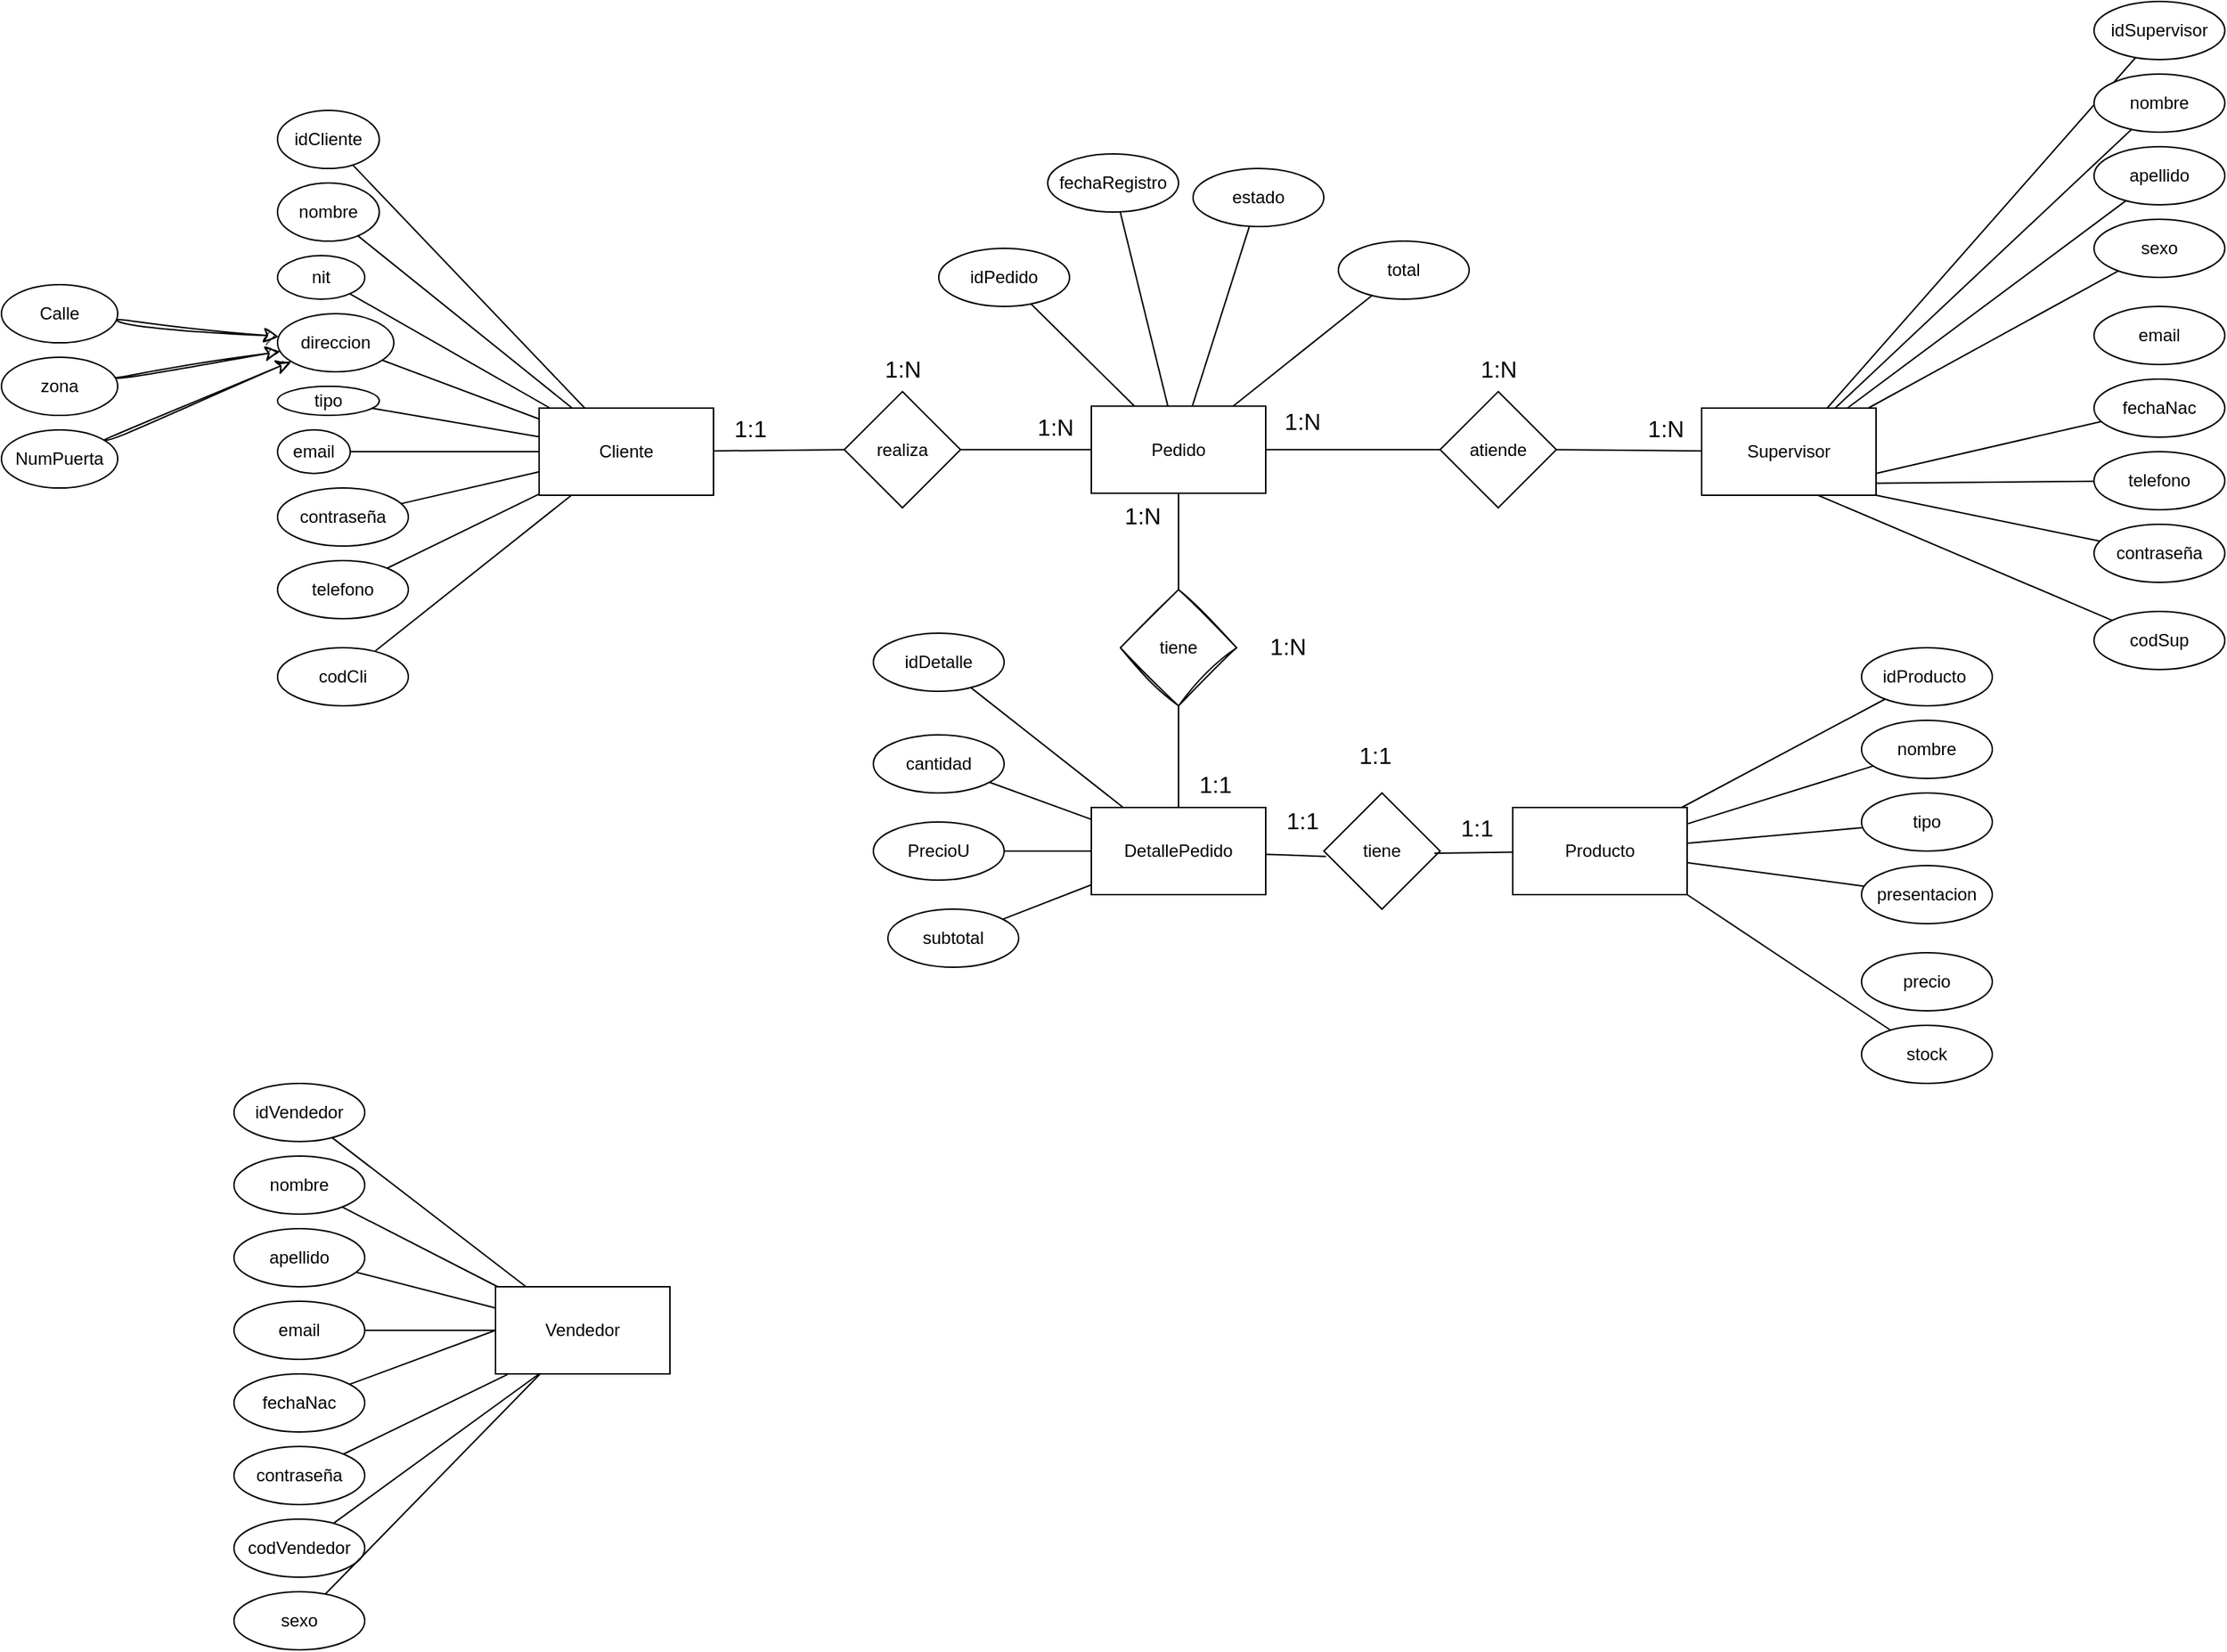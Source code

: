 <mxfile version="26.2.10">
  <diagram id="R2lEEEUBdFMjLlhIrx00" name="Page-1">
    <mxGraphModel dx="2593" dy="1949" grid="1" gridSize="10" guides="1" tooltips="1" connect="1" arrows="1" fold="1" page="1" pageScale="1" pageWidth="850" pageHeight="1100" math="0" shadow="0" extFonts="Permanent Marker^https://fonts.googleapis.com/css?family=Permanent+Marker">
      <root>
        <mxCell id="0" />
        <mxCell id="1" parent="0" />
        <mxCell id="tsXjxQX4fWr17V4q_Agi-11" style="edgeStyle=none;curved=1;rounded=0;hachureGap=4;orthogonalLoop=1;jettySize=auto;html=1;entryX=0;entryY=0.5;entryDx=0;entryDy=0;fontFamily=Architects Daughter;fontSource=https%3A%2F%2Ffonts.googleapis.com%2Fcss%3Ffamily%3DArchitects%2BDaughter;fontSize=12;startSize=8;endSize=8;endArrow=none;startFill=0;" edge="1" parent="1" source="tbTNVgrCfU-SqD0Iauph-7" target="tsXjxQX4fWr17V4q_Agi-10">
          <mxGeometry relative="1" as="geometry" />
        </mxCell>
        <mxCell id="tbTNVgrCfU-SqD0Iauph-7" value="&lt;font face=&quot;Helvetica&quot;&gt;Cliente&lt;/font&gt;" style="rounded=0;whiteSpace=wrap;html=1;hachureGap=4;fontFamily=Architects Daughter;fontSource=https%3A%2F%2Ffonts.googleapis.com%2Fcss%3Ffamily%3DArchitects%2BDaughter;" parent="1" vertex="1">
          <mxGeometry x="300" y="5" width="120" height="60" as="geometry" />
        </mxCell>
        <mxCell id="tsXjxQX4fWr17V4q_Agi-17" style="edgeStyle=none;curved=1;rounded=0;hachureGap=4;orthogonalLoop=1;jettySize=auto;html=1;entryX=1;entryY=0.5;entryDx=0;entryDy=0;fontFamily=Architects Daughter;fontSource=https%3A%2F%2Ffonts.googleapis.com%2Fcss%3Ffamily%3DArchitects%2BDaughter;fontSize=12;startSize=8;endSize=8;endArrow=none;startFill=0;" edge="1" parent="1" source="tbTNVgrCfU-SqD0Iauph-16" target="tsXjxQX4fWr17V4q_Agi-16">
          <mxGeometry relative="1" as="geometry" />
        </mxCell>
        <mxCell id="tbTNVgrCfU-SqD0Iauph-16" value="&lt;font face=&quot;Helvetica&quot;&gt;Supervisor&lt;/font&gt;" style="rounded=0;whiteSpace=wrap;html=1;hachureGap=4;fontFamily=Architects Daughter;fontSource=https%3A%2F%2Ffonts.googleapis.com%2Fcss%3Ffamily%3DArchitects%2BDaughter;" parent="1" vertex="1">
          <mxGeometry x="1100" y="5" width="120" height="60" as="geometry" />
        </mxCell>
        <mxCell id="tbTNVgrCfU-SqD0Iauph-17" value="&lt;font face=&quot;Helvetica&quot;&gt;Vendedor&lt;/font&gt;" style="rounded=0;whiteSpace=wrap;html=1;hachureGap=4;fontFamily=Architects Daughter;fontSource=https%3A%2F%2Ffonts.googleapis.com%2Fcss%3Ffamily%3DArchitects%2BDaughter;" parent="1" vertex="1">
          <mxGeometry x="270" y="610" width="120" height="60" as="geometry" />
        </mxCell>
        <mxCell id="tbTNVgrCfU-SqD0Iauph-29" style="rounded=0;hachureGap=4;orthogonalLoop=1;jettySize=auto;html=1;fontFamily=Architects Daughter;fontSource=https%3A%2F%2Ffonts.googleapis.com%2Fcss%3Ffamily%3DArchitects%2BDaughter;endArrow=none;startFill=0;" parent="1" source="tbTNVgrCfU-SqD0Iauph-19" target="tbTNVgrCfU-SqD0Iauph-7" edge="1">
          <mxGeometry relative="1" as="geometry" />
        </mxCell>
        <mxCell id="tbTNVgrCfU-SqD0Iauph-19" value="&lt;font face=&quot;Helvetica&quot;&gt;contraseña&lt;/font&gt;" style="ellipse;whiteSpace=wrap;html=1;hachureGap=4;fontFamily=Architects Daughter;fontSource=https%3A%2F%2Ffonts.googleapis.com%2Fcss%3Ffamily%3DArchitects%2BDaughter;" parent="1" vertex="1">
          <mxGeometry x="120" y="60" width="90" height="40" as="geometry" />
        </mxCell>
        <mxCell id="tbTNVgrCfU-SqD0Iauph-30" style="rounded=0;hachureGap=4;orthogonalLoop=1;jettySize=auto;html=1;fontFamily=Architects Daughter;fontSource=https%3A%2F%2Ffonts.googleapis.com%2Fcss%3Ffamily%3DArchitects%2BDaughter;endArrow=none;startFill=0;" parent="1" source="tbTNVgrCfU-SqD0Iauph-20" target="tbTNVgrCfU-SqD0Iauph-7" edge="1">
          <mxGeometry relative="1" as="geometry" />
        </mxCell>
        <mxCell id="tbTNVgrCfU-SqD0Iauph-20" value="&lt;font face=&quot;Helvetica&quot;&gt;email&lt;/font&gt;" style="ellipse;whiteSpace=wrap;html=1;hachureGap=4;fontFamily=Architects Daughter;fontSource=https%3A%2F%2Ffonts.googleapis.com%2Fcss%3Ffamily%3DArchitects%2BDaughter;" parent="1" vertex="1">
          <mxGeometry x="120" y="20" width="50" height="30" as="geometry" />
        </mxCell>
        <mxCell id="tbTNVgrCfU-SqD0Iauph-34" style="rounded=0;hachureGap=4;orthogonalLoop=1;jettySize=auto;html=1;fontFamily=Architects Daughter;fontSource=https%3A%2F%2Ffonts.googleapis.com%2Fcss%3Ffamily%3DArchitects%2BDaughter;endArrow=none;startFill=0;" parent="1" source="tbTNVgrCfU-SqD0Iauph-21" target="tbTNVgrCfU-SqD0Iauph-7" edge="1">
          <mxGeometry relative="1" as="geometry" />
        </mxCell>
        <mxCell id="tbTNVgrCfU-SqD0Iauph-21" value="&lt;font face=&quot;Helvetica&quot;&gt;tipo&lt;/font&gt;" style="ellipse;whiteSpace=wrap;html=1;hachureGap=4;fontFamily=Architects Daughter;fontSource=https%3A%2F%2Ffonts.googleapis.com%2Fcss%3Ffamily%3DArchitects%2BDaughter;" parent="1" vertex="1">
          <mxGeometry x="120" y="-10" width="70" height="20" as="geometry" />
        </mxCell>
        <mxCell id="tbTNVgrCfU-SqD0Iauph-33" style="rounded=0;hachureGap=4;orthogonalLoop=1;jettySize=auto;html=1;fontFamily=Architects Daughter;fontSource=https%3A%2F%2Ffonts.googleapis.com%2Fcss%3Ffamily%3DArchitects%2BDaughter;endArrow=none;startFill=0;" parent="1" source="tbTNVgrCfU-SqD0Iauph-22" target="tbTNVgrCfU-SqD0Iauph-7" edge="1">
          <mxGeometry relative="1" as="geometry" />
        </mxCell>
        <mxCell id="tbTNVgrCfU-SqD0Iauph-22" value="&lt;font face=&quot;Helvetica&quot;&gt;direccion&lt;/font&gt;" style="ellipse;whiteSpace=wrap;html=1;hachureGap=4;fontFamily=Architects Daughter;fontSource=https%3A%2F%2Ffonts.googleapis.com%2Fcss%3Ffamily%3DArchitects%2BDaughter;" parent="1" vertex="1">
          <mxGeometry x="120" y="-60" width="80" height="40" as="geometry" />
        </mxCell>
        <mxCell id="tbTNVgrCfU-SqD0Iauph-28" style="rounded=0;hachureGap=4;orthogonalLoop=1;jettySize=auto;html=1;fontFamily=Architects Daughter;fontSource=https%3A%2F%2Ffonts.googleapis.com%2Fcss%3Ffamily%3DArchitects%2BDaughter;endArrow=none;startFill=0;" parent="1" source="tbTNVgrCfU-SqD0Iauph-23" target="tbTNVgrCfU-SqD0Iauph-7" edge="1">
          <mxGeometry relative="1" as="geometry" />
        </mxCell>
        <mxCell id="tbTNVgrCfU-SqD0Iauph-23" value="&lt;font face=&quot;Helvetica&quot;&gt;nit&lt;/font&gt;" style="ellipse;whiteSpace=wrap;html=1;hachureGap=4;fontFamily=Architects Daughter;fontSource=https%3A%2F%2Ffonts.googleapis.com%2Fcss%3Ffamily%3DArchitects%2BDaughter;" parent="1" vertex="1">
          <mxGeometry x="120" y="-100" width="60" height="30" as="geometry" />
        </mxCell>
        <mxCell id="tbTNVgrCfU-SqD0Iauph-32" style="rounded=0;hachureGap=4;orthogonalLoop=1;jettySize=auto;html=1;fontFamily=Architects Daughter;fontSource=https%3A%2F%2Ffonts.googleapis.com%2Fcss%3Ffamily%3DArchitects%2BDaughter;endArrow=none;startFill=0;" parent="1" source="tbTNVgrCfU-SqD0Iauph-24" target="tbTNVgrCfU-SqD0Iauph-7" edge="1">
          <mxGeometry relative="1" as="geometry" />
        </mxCell>
        <mxCell id="tbTNVgrCfU-SqD0Iauph-24" value="&lt;font face=&quot;Helvetica&quot;&gt;nombre&lt;/font&gt;" style="ellipse;whiteSpace=wrap;html=1;hachureGap=4;fontFamily=Architects Daughter;fontSource=https%3A%2F%2Ffonts.googleapis.com%2Fcss%3Ffamily%3DArchitects%2BDaughter;" parent="1" vertex="1">
          <mxGeometry x="120" y="-150" width="70" height="40" as="geometry" />
        </mxCell>
        <mxCell id="tbTNVgrCfU-SqD0Iauph-31" style="rounded=0;hachureGap=4;orthogonalLoop=1;jettySize=auto;html=1;fontFamily=Architects Daughter;fontSource=https%3A%2F%2Ffonts.googleapis.com%2Fcss%3Ffamily%3DArchitects%2BDaughter;endArrow=none;startFill=0;" parent="1" source="tbTNVgrCfU-SqD0Iauph-25" target="tbTNVgrCfU-SqD0Iauph-7" edge="1">
          <mxGeometry relative="1" as="geometry" />
        </mxCell>
        <mxCell id="tbTNVgrCfU-SqD0Iauph-25" value="&lt;font face=&quot;Helvetica&quot;&gt;idCliente&lt;/font&gt;" style="ellipse;whiteSpace=wrap;html=1;hachureGap=4;fontFamily=Architects Daughter;fontSource=https%3A%2F%2Ffonts.googleapis.com%2Fcss%3Ffamily%3DArchitects%2BDaughter;" parent="1" vertex="1">
          <mxGeometry x="120" y="-200" width="70" height="40" as="geometry" />
        </mxCell>
        <mxCell id="tbTNVgrCfU-SqD0Iauph-35" style="rounded=0;hachureGap=4;orthogonalLoop=1;jettySize=auto;html=1;fontFamily=Architects Daughter;fontSource=https%3A%2F%2Ffonts.googleapis.com%2Fcss%3Ffamily%3DArchitects%2BDaughter;endArrow=none;startFill=0;" parent="1" source="tbTNVgrCfU-SqD0Iauph-27" target="tbTNVgrCfU-SqD0Iauph-7" edge="1">
          <mxGeometry relative="1" as="geometry" />
        </mxCell>
        <mxCell id="tbTNVgrCfU-SqD0Iauph-27" value="&lt;font face=&quot;Helvetica&quot;&gt;telefono&lt;/font&gt;" style="ellipse;whiteSpace=wrap;html=1;hachureGap=4;fontFamily=Architects Daughter;fontSource=https%3A%2F%2Ffonts.googleapis.com%2Fcss%3Ffamily%3DArchitects%2BDaughter;" parent="1" vertex="1">
          <mxGeometry x="120" y="110" width="90" height="40" as="geometry" />
        </mxCell>
        <mxCell id="tbTNVgrCfU-SqD0Iauph-43" style="rounded=0;hachureGap=4;orthogonalLoop=1;jettySize=auto;html=1;fontFamily=Architects Daughter;fontSource=https%3A%2F%2Ffonts.googleapis.com%2Fcss%3Ffamily%3DArchitects%2BDaughter;endArrow=none;startFill=0;" parent="1" source="tbTNVgrCfU-SqD0Iauph-36" target="tbTNVgrCfU-SqD0Iauph-17" edge="1">
          <mxGeometry relative="1" as="geometry" />
        </mxCell>
        <mxCell id="tbTNVgrCfU-SqD0Iauph-36" value="&lt;font face=&quot;Helvetica&quot;&gt;idVendedor&lt;/font&gt;" style="ellipse;whiteSpace=wrap;html=1;hachureGap=4;fontFamily=Architects Daughter;fontSource=https%3A%2F%2Ffonts.googleapis.com%2Fcss%3Ffamily%3DArchitects%2BDaughter;" parent="1" vertex="1">
          <mxGeometry x="90" y="470" width="90" height="40" as="geometry" />
        </mxCell>
        <mxCell id="tbTNVgrCfU-SqD0Iauph-44" style="rounded=0;hachureGap=4;orthogonalLoop=1;jettySize=auto;html=1;fontFamily=Architects Daughter;fontSource=https%3A%2F%2Ffonts.googleapis.com%2Fcss%3Ffamily%3DArchitects%2BDaughter;endArrow=none;startFill=0;" parent="1" source="tbTNVgrCfU-SqD0Iauph-37" target="tbTNVgrCfU-SqD0Iauph-17" edge="1">
          <mxGeometry relative="1" as="geometry" />
        </mxCell>
        <mxCell id="tbTNVgrCfU-SqD0Iauph-37" value="&lt;font face=&quot;Helvetica&quot;&gt;nombre&lt;/font&gt;" style="ellipse;whiteSpace=wrap;html=1;hachureGap=4;fontFamily=Architects Daughter;fontSource=https%3A%2F%2Ffonts.googleapis.com%2Fcss%3Ffamily%3DArchitects%2BDaughter;" parent="1" vertex="1">
          <mxGeometry x="90" y="520" width="90" height="40" as="geometry" />
        </mxCell>
        <mxCell id="tbTNVgrCfU-SqD0Iauph-45" style="rounded=0;hachureGap=4;orthogonalLoop=1;jettySize=auto;html=1;fontFamily=Architects Daughter;fontSource=https%3A%2F%2Ffonts.googleapis.com%2Fcss%3Ffamily%3DArchitects%2BDaughter;endArrow=none;startFill=0;" parent="1" source="tbTNVgrCfU-SqD0Iauph-38" target="tbTNVgrCfU-SqD0Iauph-17" edge="1">
          <mxGeometry relative="1" as="geometry" />
        </mxCell>
        <mxCell id="tbTNVgrCfU-SqD0Iauph-38" value="&lt;font face=&quot;Helvetica&quot;&gt;apellido&lt;/font&gt;" style="ellipse;whiteSpace=wrap;html=1;hachureGap=4;fontFamily=Architects Daughter;fontSource=https%3A%2F%2Ffonts.googleapis.com%2Fcss%3Ffamily%3DArchitects%2BDaughter;" parent="1" vertex="1">
          <mxGeometry x="90" y="570" width="90" height="40" as="geometry" />
        </mxCell>
        <mxCell id="tbTNVgrCfU-SqD0Iauph-46" style="rounded=0;hachureGap=4;orthogonalLoop=1;jettySize=auto;html=1;fontFamily=Architects Daughter;fontSource=https%3A%2F%2Ffonts.googleapis.com%2Fcss%3Ffamily%3DArchitects%2BDaughter;endArrow=none;startFill=0;" parent="1" source="tbTNVgrCfU-SqD0Iauph-39" target="tbTNVgrCfU-SqD0Iauph-17" edge="1">
          <mxGeometry relative="1" as="geometry" />
        </mxCell>
        <mxCell id="tbTNVgrCfU-SqD0Iauph-39" value="&lt;font face=&quot;Helvetica&quot;&gt;email&lt;/font&gt;" style="ellipse;whiteSpace=wrap;html=1;hachureGap=4;fontFamily=Architects Daughter;fontSource=https%3A%2F%2Ffonts.googleapis.com%2Fcss%3Ffamily%3DArchitects%2BDaughter;" parent="1" vertex="1">
          <mxGeometry x="90" y="620" width="90" height="40" as="geometry" />
        </mxCell>
        <mxCell id="tbTNVgrCfU-SqD0Iauph-47" style="rounded=0;hachureGap=4;orthogonalLoop=1;jettySize=auto;html=1;entryX=0;entryY=0.5;entryDx=0;entryDy=0;fontFamily=Architects Daughter;fontSource=https%3A%2F%2Ffonts.googleapis.com%2Fcss%3Ffamily%3DArchitects%2BDaughter;endArrow=none;startFill=0;" parent="1" source="tbTNVgrCfU-SqD0Iauph-40" target="tbTNVgrCfU-SqD0Iauph-17" edge="1">
          <mxGeometry relative="1" as="geometry" />
        </mxCell>
        <mxCell id="tbTNVgrCfU-SqD0Iauph-40" value="&lt;font face=&quot;Helvetica&quot;&gt;fechaNac&lt;/font&gt;" style="ellipse;whiteSpace=wrap;html=1;hachureGap=4;fontFamily=Architects Daughter;fontSource=https%3A%2F%2Ffonts.googleapis.com%2Fcss%3Ffamily%3DArchitects%2BDaughter;" parent="1" vertex="1">
          <mxGeometry x="90" y="670" width="90" height="40" as="geometry" />
        </mxCell>
        <mxCell id="tbTNVgrCfU-SqD0Iauph-41" value="&lt;font face=&quot;Helvetica&quot;&gt;contraseña&lt;/font&gt;" style="ellipse;whiteSpace=wrap;html=1;hachureGap=4;fontFamily=Architects Daughter;fontSource=https%3A%2F%2Ffonts.googleapis.com%2Fcss%3Ffamily%3DArchitects%2BDaughter;" parent="1" vertex="1">
          <mxGeometry x="90" y="720" width="90" height="40" as="geometry" />
        </mxCell>
        <mxCell id="tbTNVgrCfU-SqD0Iauph-49" style="rounded=0;hachureGap=4;orthogonalLoop=1;jettySize=auto;html=1;entryX=0.25;entryY=1;entryDx=0;entryDy=0;fontFamily=Architects Daughter;fontSource=https%3A%2F%2Ffonts.googleapis.com%2Fcss%3Ffamily%3DArchitects%2BDaughter;endArrow=none;startFill=0;" parent="1" source="tbTNVgrCfU-SqD0Iauph-42" target="tbTNVgrCfU-SqD0Iauph-17" edge="1">
          <mxGeometry relative="1" as="geometry" />
        </mxCell>
        <mxCell id="tbTNVgrCfU-SqD0Iauph-42" value="&lt;font face=&quot;Helvetica&quot;&gt;codVendedor&lt;/font&gt;" style="ellipse;whiteSpace=wrap;html=1;hachureGap=4;fontFamily=Architects Daughter;fontSource=https%3A%2F%2Ffonts.googleapis.com%2Fcss%3Ffamily%3DArchitects%2BDaughter;" parent="1" vertex="1">
          <mxGeometry x="90" y="770" width="90" height="40" as="geometry" />
        </mxCell>
        <mxCell id="tbTNVgrCfU-SqD0Iauph-48" style="rounded=0;hachureGap=4;orthogonalLoop=1;jettySize=auto;html=1;entryX=0.068;entryY=1.008;entryDx=0;entryDy=0;entryPerimeter=0;fontFamily=Architects Daughter;fontSource=https%3A%2F%2Ffonts.googleapis.com%2Fcss%3Ffamily%3DArchitects%2BDaughter;endArrow=none;startFill=0;" parent="1" source="tbTNVgrCfU-SqD0Iauph-41" target="tbTNVgrCfU-SqD0Iauph-17" edge="1">
          <mxGeometry relative="1" as="geometry" />
        </mxCell>
        <mxCell id="tbTNVgrCfU-SqD0Iauph-51" style="rounded=0;hachureGap=4;orthogonalLoop=1;jettySize=auto;html=1;fontFamily=Architects Daughter;fontSource=https%3A%2F%2Ffonts.googleapis.com%2Fcss%3Ffamily%3DArchitects%2BDaughter;endArrow=none;startFill=0;" parent="1" source="tbTNVgrCfU-SqD0Iauph-50" target="tbTNVgrCfU-SqD0Iauph-17" edge="1">
          <mxGeometry relative="1" as="geometry" />
        </mxCell>
        <mxCell id="tbTNVgrCfU-SqD0Iauph-50" value="&lt;font face=&quot;Helvetica&quot;&gt;sexo&lt;/font&gt;" style="ellipse;whiteSpace=wrap;html=1;hachureGap=4;fontFamily=Architects Daughter;fontSource=https%3A%2F%2Ffonts.googleapis.com%2Fcss%3Ffamily%3DArchitects%2BDaughter;" parent="1" vertex="1">
          <mxGeometry x="90" y="820" width="90" height="40" as="geometry" />
        </mxCell>
        <mxCell id="tbTNVgrCfU-SqD0Iauph-58" style="rounded=0;hachureGap=4;orthogonalLoop=1;jettySize=auto;html=1;fontFamily=Architects Daughter;fontSource=https%3A%2F%2Ffonts.googleapis.com%2Fcss%3Ffamily%3DArchitects%2BDaughter;endArrow=none;startFill=0;" parent="1" source="tbTNVgrCfU-SqD0Iauph-52" target="tbTNVgrCfU-SqD0Iauph-16" edge="1">
          <mxGeometry relative="1" as="geometry" />
        </mxCell>
        <mxCell id="tbTNVgrCfU-SqD0Iauph-52" value="&lt;font face=&quot;Helvetica&quot;&gt;idSupervisor&lt;/font&gt;" style="ellipse;whiteSpace=wrap;html=1;hachureGap=4;fontFamily=Architects Daughter;fontSource=https%3A%2F%2Ffonts.googleapis.com%2Fcss%3Ffamily%3DArchitects%2BDaughter;" parent="1" vertex="1">
          <mxGeometry x="1370" y="-275" width="90" height="40" as="geometry" />
        </mxCell>
        <mxCell id="tbTNVgrCfU-SqD0Iauph-60" style="rounded=0;hachureGap=4;orthogonalLoop=1;jettySize=auto;html=1;fontFamily=Architects Daughter;fontSource=https%3A%2F%2Ffonts.googleapis.com%2Fcss%3Ffamily%3DArchitects%2BDaughter;endArrow=none;startFill=0;" parent="1" source="tbTNVgrCfU-SqD0Iauph-53" target="tbTNVgrCfU-SqD0Iauph-16" edge="1">
          <mxGeometry relative="1" as="geometry" />
        </mxCell>
        <mxCell id="tbTNVgrCfU-SqD0Iauph-53" value="&lt;font face=&quot;Helvetica&quot;&gt;nombre&lt;/font&gt;" style="ellipse;whiteSpace=wrap;html=1;hachureGap=4;fontFamily=Architects Daughter;fontSource=https%3A%2F%2Ffonts.googleapis.com%2Fcss%3Ffamily%3DArchitects%2BDaughter;" parent="1" vertex="1">
          <mxGeometry x="1370" y="-225" width="90" height="40" as="geometry" />
        </mxCell>
        <mxCell id="tbTNVgrCfU-SqD0Iauph-61" style="rounded=0;hachureGap=4;orthogonalLoop=1;jettySize=auto;html=1;fontFamily=Architects Daughter;fontSource=https%3A%2F%2Ffonts.googleapis.com%2Fcss%3Ffamily%3DArchitects%2BDaughter;endArrow=none;startFill=0;" parent="1" source="tbTNVgrCfU-SqD0Iauph-54" target="tbTNVgrCfU-SqD0Iauph-16" edge="1">
          <mxGeometry relative="1" as="geometry" />
        </mxCell>
        <mxCell id="tbTNVgrCfU-SqD0Iauph-54" value="&lt;font face=&quot;Helvetica&quot;&gt;apellido&lt;/font&gt;" style="ellipse;whiteSpace=wrap;html=1;hachureGap=4;fontFamily=Architects Daughter;fontSource=https%3A%2F%2Ffonts.googleapis.com%2Fcss%3Ffamily%3DArchitects%2BDaughter;" parent="1" vertex="1">
          <mxGeometry x="1370" y="-175" width="90" height="40" as="geometry" />
        </mxCell>
        <mxCell id="tbTNVgrCfU-SqD0Iauph-64" style="rounded=0;hachureGap=4;orthogonalLoop=1;jettySize=auto;html=1;fontFamily=Architects Daughter;fontSource=https%3A%2F%2Ffonts.googleapis.com%2Fcss%3Ffamily%3DArchitects%2BDaughter;endArrow=none;startFill=0;entryX=0.998;entryY=0.863;entryDx=0;entryDy=0;entryPerimeter=0;" parent="1" source="tbTNVgrCfU-SqD0Iauph-55" target="tbTNVgrCfU-SqD0Iauph-16" edge="1">
          <mxGeometry relative="1" as="geometry" />
        </mxCell>
        <mxCell id="tbTNVgrCfU-SqD0Iauph-55" value="&lt;font face=&quot;Helvetica&quot;&gt;telefono&lt;/font&gt;" style="ellipse;whiteSpace=wrap;html=1;hachureGap=4;fontFamily=Architects Daughter;fontSource=https%3A%2F%2Ffonts.googleapis.com%2Fcss%3Ffamily%3DArchitects%2BDaughter;" parent="1" vertex="1">
          <mxGeometry x="1370" y="35" width="90" height="40" as="geometry" />
        </mxCell>
        <mxCell id="tbTNVgrCfU-SqD0Iauph-62" style="rounded=0;hachureGap=4;orthogonalLoop=1;jettySize=auto;html=1;fontFamily=Architects Daughter;fontSource=https%3A%2F%2Ffonts.googleapis.com%2Fcss%3Ffamily%3DArchitects%2BDaughter;endArrow=none;startFill=0;" parent="1" source="tbTNVgrCfU-SqD0Iauph-56" target="tbTNVgrCfU-SqD0Iauph-16" edge="1">
          <mxGeometry relative="1" as="geometry" />
        </mxCell>
        <mxCell id="tbTNVgrCfU-SqD0Iauph-56" value="&lt;font face=&quot;Helvetica&quot;&gt;sexo&lt;/font&gt;" style="ellipse;whiteSpace=wrap;html=1;hachureGap=4;fontFamily=Architects Daughter;fontSource=https%3A%2F%2Ffonts.googleapis.com%2Fcss%3Ffamily%3DArchitects%2BDaughter;" parent="1" vertex="1">
          <mxGeometry x="1370" y="-125" width="90" height="40" as="geometry" />
        </mxCell>
        <mxCell id="tbTNVgrCfU-SqD0Iauph-57" value="&lt;font face=&quot;Helvetica&quot;&gt;fechaNac&lt;/font&gt;" style="ellipse;whiteSpace=wrap;html=1;hachureGap=4;fontFamily=Architects Daughter;fontSource=https%3A%2F%2Ffonts.googleapis.com%2Fcss%3Ffamily%3DArchitects%2BDaughter;" parent="1" vertex="1">
          <mxGeometry x="1370" y="-15" width="90" height="40" as="geometry" />
        </mxCell>
        <mxCell id="tbTNVgrCfU-SqD0Iauph-65" style="rounded=0;hachureGap=4;orthogonalLoop=1;jettySize=auto;html=1;fontFamily=Architects Daughter;fontSource=https%3A%2F%2Ffonts.googleapis.com%2Fcss%3Ffamily%3DArchitects%2BDaughter;endArrow=none;startFill=0;entryX=1;entryY=0.75;entryDx=0;entryDy=0;" parent="1" source="tbTNVgrCfU-SqD0Iauph-57" target="tbTNVgrCfU-SqD0Iauph-16" edge="1">
          <mxGeometry relative="1" as="geometry">
            <mxPoint x="1120" y="140" as="targetPoint" />
          </mxGeometry>
        </mxCell>
        <mxCell id="tbTNVgrCfU-SqD0Iauph-66" value="&lt;font face=&quot;Helvetica&quot;&gt;email&lt;/font&gt;" style="ellipse;whiteSpace=wrap;html=1;hachureGap=4;fontFamily=Architects Daughter;fontSource=https%3A%2F%2Ffonts.googleapis.com%2Fcss%3Ffamily%3DArchitects%2BDaughter;" parent="1" vertex="1">
          <mxGeometry x="1370" y="-65" width="90" height="40" as="geometry" />
        </mxCell>
        <mxCell id="tbTNVgrCfU-SqD0Iauph-67" value="&lt;font face=&quot;Helvetica&quot;&gt;contraseña&lt;/font&gt;" style="ellipse;whiteSpace=wrap;html=1;hachureGap=4;fontFamily=Architects Daughter;fontSource=https%3A%2F%2Ffonts.googleapis.com%2Fcss%3Ffamily%3DArchitects%2BDaughter;" parent="1" vertex="1">
          <mxGeometry x="1370" y="85" width="90" height="40" as="geometry" />
        </mxCell>
        <mxCell id="tbTNVgrCfU-SqD0Iauph-68" value="&lt;font face=&quot;Helvetica&quot;&gt;codSup&lt;/font&gt;" style="ellipse;whiteSpace=wrap;html=1;hachureGap=4;fontFamily=Architects Daughter;fontSource=https%3A%2F%2Ffonts.googleapis.com%2Fcss%3Ffamily%3DArchitects%2BDaughter;" parent="1" vertex="1">
          <mxGeometry x="1370" y="145" width="90" height="40" as="geometry" />
        </mxCell>
        <mxCell id="tbTNVgrCfU-SqD0Iauph-69" style="rounded=0;hachureGap=4;orthogonalLoop=1;jettySize=auto;html=1;entryX=1;entryY=1;entryDx=0;entryDy=0;fontFamily=Architects Daughter;fontSource=https%3A%2F%2Ffonts.googleapis.com%2Fcss%3Ffamily%3DArchitects%2BDaughter;endArrow=none;startFill=0;" parent="1" source="tbTNVgrCfU-SqD0Iauph-67" target="tbTNVgrCfU-SqD0Iauph-16" edge="1">
          <mxGeometry relative="1" as="geometry" />
        </mxCell>
        <mxCell id="tbTNVgrCfU-SqD0Iauph-70" style="rounded=0;hachureGap=4;orthogonalLoop=1;jettySize=auto;html=1;entryX=0.667;entryY=1;entryDx=0;entryDy=0;entryPerimeter=0;fontFamily=Architects Daughter;fontSource=https%3A%2F%2Ffonts.googleapis.com%2Fcss%3Ffamily%3DArchitects%2BDaughter;endArrow=none;startFill=0;" parent="1" source="tbTNVgrCfU-SqD0Iauph-68" target="tbTNVgrCfU-SqD0Iauph-16" edge="1">
          <mxGeometry relative="1" as="geometry" />
        </mxCell>
        <mxCell id="tbTNVgrCfU-SqD0Iauph-72" style="rounded=0;hachureGap=4;orthogonalLoop=1;jettySize=auto;html=1;fontFamily=Architects Daughter;fontSource=https%3A%2F%2Ffonts.googleapis.com%2Fcss%3Ffamily%3DArchitects%2BDaughter;endArrow=none;startFill=0;" parent="1" source="tbTNVgrCfU-SqD0Iauph-71" target="tbTNVgrCfU-SqD0Iauph-7" edge="1">
          <mxGeometry relative="1" as="geometry" />
        </mxCell>
        <mxCell id="tbTNVgrCfU-SqD0Iauph-71" value="&lt;font face=&quot;Helvetica&quot;&gt;codCli&lt;/font&gt;" style="ellipse;whiteSpace=wrap;html=1;hachureGap=4;fontFamily=Architects Daughter;fontSource=https%3A%2F%2Ffonts.googleapis.com%2Fcss%3Ffamily%3DArchitects%2BDaughter;" parent="1" vertex="1">
          <mxGeometry x="120" y="170" width="90" height="40" as="geometry" />
        </mxCell>
        <mxCell id="tbTNVgrCfU-SqD0Iauph-73" value="&lt;font face=&quot;Helvetica&quot;&gt;Producto&lt;/font&gt;" style="rounded=0;whiteSpace=wrap;html=1;hachureGap=4;fontFamily=Architects Daughter;fontSource=https%3A%2F%2Ffonts.googleapis.com%2Fcss%3Ffamily%3DArchitects%2BDaughter;" parent="1" vertex="1">
          <mxGeometry x="970" y="280" width="120" height="60" as="geometry" />
        </mxCell>
        <mxCell id="tbTNVgrCfU-SqD0Iauph-74" style="rounded=0;hachureGap=4;orthogonalLoop=1;jettySize=auto;html=1;fontFamily=Architects Daughter;fontSource=https%3A%2F%2Ffonts.googleapis.com%2Fcss%3Ffamily%3DArchitects%2BDaughter;endArrow=none;startFill=0;" parent="1" source="tbTNVgrCfU-SqD0Iauph-75" target="tbTNVgrCfU-SqD0Iauph-73" edge="1">
          <mxGeometry relative="1" as="geometry" />
        </mxCell>
        <mxCell id="tbTNVgrCfU-SqD0Iauph-75" value="&lt;font face=&quot;Helvetica&quot;&gt;idProducto&amp;nbsp;&lt;/font&gt;" style="ellipse;whiteSpace=wrap;html=1;hachureGap=4;fontFamily=Architects Daughter;fontSource=https%3A%2F%2Ffonts.googleapis.com%2Fcss%3Ffamily%3DArchitects%2BDaughter;" parent="1" vertex="1">
          <mxGeometry x="1210" y="170" width="90" height="40" as="geometry" />
        </mxCell>
        <mxCell id="tbTNVgrCfU-SqD0Iauph-76" style="rounded=0;hachureGap=4;orthogonalLoop=1;jettySize=auto;html=1;fontFamily=Architects Daughter;fontSource=https%3A%2F%2Ffonts.googleapis.com%2Fcss%3Ffamily%3DArchitects%2BDaughter;endArrow=none;startFill=0;" parent="1" source="tbTNVgrCfU-SqD0Iauph-77" target="tbTNVgrCfU-SqD0Iauph-73" edge="1">
          <mxGeometry relative="1" as="geometry" />
        </mxCell>
        <mxCell id="tbTNVgrCfU-SqD0Iauph-77" value="&lt;font face=&quot;Helvetica&quot;&gt;nombre&lt;/font&gt;" style="ellipse;whiteSpace=wrap;html=1;hachureGap=4;fontFamily=Architects Daughter;fontSource=https%3A%2F%2Ffonts.googleapis.com%2Fcss%3Ffamily%3DArchitects%2BDaughter;" parent="1" vertex="1">
          <mxGeometry x="1210" y="220" width="90" height="40" as="geometry" />
        </mxCell>
        <mxCell id="tbTNVgrCfU-SqD0Iauph-78" style="rounded=0;hachureGap=4;orthogonalLoop=1;jettySize=auto;html=1;fontFamily=Architects Daughter;fontSource=https%3A%2F%2Ffonts.googleapis.com%2Fcss%3Ffamily%3DArchitects%2BDaughter;endArrow=none;startFill=0;" parent="1" source="tbTNVgrCfU-SqD0Iauph-79" target="tbTNVgrCfU-SqD0Iauph-73" edge="1">
          <mxGeometry relative="1" as="geometry" />
        </mxCell>
        <mxCell id="tbTNVgrCfU-SqD0Iauph-79" value="&lt;font face=&quot;Helvetica&quot;&gt;tipo&lt;/font&gt;" style="ellipse;whiteSpace=wrap;html=1;hachureGap=4;fontFamily=Architects Daughter;fontSource=https%3A%2F%2Ffonts.googleapis.com%2Fcss%3Ffamily%3DArchitects%2BDaughter;" parent="1" vertex="1">
          <mxGeometry x="1210" y="270" width="90" height="40" as="geometry" />
        </mxCell>
        <mxCell id="tbTNVgrCfU-SqD0Iauph-82" style="rounded=0;hachureGap=4;orthogonalLoop=1;jettySize=auto;html=1;fontFamily=Architects Daughter;fontSource=https%3A%2F%2Ffonts.googleapis.com%2Fcss%3Ffamily%3DArchitects%2BDaughter;endArrow=none;startFill=0;" parent="1" source="tbTNVgrCfU-SqD0Iauph-83" target="tbTNVgrCfU-SqD0Iauph-73" edge="1">
          <mxGeometry relative="1" as="geometry" />
        </mxCell>
        <mxCell id="tbTNVgrCfU-SqD0Iauph-83" value="&lt;font face=&quot;Helvetica&quot;&gt;presentacion&lt;/font&gt;" style="ellipse;whiteSpace=wrap;html=1;hachureGap=4;fontFamily=Architects Daughter;fontSource=https%3A%2F%2Ffonts.googleapis.com%2Fcss%3Ffamily%3DArchitects%2BDaughter;" parent="1" vertex="1">
          <mxGeometry x="1210" y="320" width="90" height="40" as="geometry" />
        </mxCell>
        <mxCell id="tbTNVgrCfU-SqD0Iauph-84" value="&lt;font face=&quot;Helvetica&quot;&gt;stock&lt;/font&gt;" style="ellipse;whiteSpace=wrap;html=1;hachureGap=4;fontFamily=Architects Daughter;fontSource=https%3A%2F%2Ffonts.googleapis.com%2Fcss%3Ffamily%3DArchitects%2BDaughter;" parent="1" vertex="1">
          <mxGeometry x="1210" y="430" width="90" height="40" as="geometry" />
        </mxCell>
        <mxCell id="tbTNVgrCfU-SqD0Iauph-85" style="rounded=0;hachureGap=4;orthogonalLoop=1;jettySize=auto;html=1;fontFamily=Architects Daughter;fontSource=https%3A%2F%2Ffonts.googleapis.com%2Fcss%3Ffamily%3DArchitects%2BDaughter;endArrow=none;startFill=0;entryX=1;entryY=1;entryDx=0;entryDy=0;" parent="1" source="tbTNVgrCfU-SqD0Iauph-84" target="tbTNVgrCfU-SqD0Iauph-73" edge="1">
          <mxGeometry relative="1" as="geometry">
            <mxPoint x="1060" y="360" as="targetPoint" />
          </mxGeometry>
        </mxCell>
        <mxCell id="tbTNVgrCfU-SqD0Iauph-86" value="&lt;font face=&quot;Helvetica&quot;&gt;precio&lt;/font&gt;" style="ellipse;whiteSpace=wrap;html=1;hachureGap=4;fontFamily=Architects Daughter;fontSource=https%3A%2F%2Ffonts.googleapis.com%2Fcss%3Ffamily%3DArchitects%2BDaughter;" parent="1" vertex="1">
          <mxGeometry x="1210" y="380" width="90" height="40" as="geometry" />
        </mxCell>
        <mxCell id="tsXjxQX4fWr17V4q_Agi-12" style="edgeStyle=none;curved=1;rounded=0;hachureGap=4;orthogonalLoop=1;jettySize=auto;html=1;entryX=1;entryY=0.5;entryDx=0;entryDy=0;fontFamily=Architects Daughter;fontSource=https%3A%2F%2Ffonts.googleapis.com%2Fcss%3Ffamily%3DArchitects%2BDaughter;fontSize=12;startSize=8;endSize=8;endArrow=none;startFill=0;" edge="1" parent="1" source="tbTNVgrCfU-SqD0Iauph-91" target="tsXjxQX4fWr17V4q_Agi-10">
          <mxGeometry relative="1" as="geometry" />
        </mxCell>
        <mxCell id="tsXjxQX4fWr17V4q_Agi-18" style="edgeStyle=none;curved=1;rounded=0;hachureGap=4;orthogonalLoop=1;jettySize=auto;html=1;entryX=0;entryY=0.5;entryDx=0;entryDy=0;fontFamily=Architects Daughter;fontSource=https%3A%2F%2Ffonts.googleapis.com%2Fcss%3Ffamily%3DArchitects%2BDaughter;fontSize=12;startSize=8;endSize=8;endArrow=none;startFill=0;" edge="1" parent="1" source="tbTNVgrCfU-SqD0Iauph-91" target="tsXjxQX4fWr17V4q_Agi-16">
          <mxGeometry relative="1" as="geometry" />
        </mxCell>
        <mxCell id="tsXjxQX4fWr17V4q_Agi-23" style="edgeStyle=none;curved=1;rounded=0;hachureGap=4;orthogonalLoop=1;jettySize=auto;html=1;entryX=0.5;entryY=0;entryDx=0;entryDy=0;fontFamily=Architects Daughter;fontSource=https%3A%2F%2Ffonts.googleapis.com%2Fcss%3Ffamily%3DArchitects%2BDaughter;fontSize=12;startSize=8;endSize=8;endArrow=none;startFill=0;" edge="1" parent="1" source="tbTNVgrCfU-SqD0Iauph-91" target="tsXjxQX4fWr17V4q_Agi-22">
          <mxGeometry relative="1" as="geometry" />
        </mxCell>
        <mxCell id="tbTNVgrCfU-SqD0Iauph-91" value="&lt;font face=&quot;Helvetica&quot;&gt;Pedido&lt;/font&gt;" style="rounded=0;whiteSpace=wrap;html=1;hachureGap=4;fontFamily=Architects Daughter;fontSource=https%3A%2F%2Ffonts.googleapis.com%2Fcss%3Ffamily%3DArchitects%2BDaughter;" parent="1" vertex="1">
          <mxGeometry x="680" y="3.66" width="120" height="60" as="geometry" />
        </mxCell>
        <mxCell id="tbTNVgrCfU-SqD0Iauph-92" style="rounded=0;hachureGap=4;orthogonalLoop=1;jettySize=auto;html=1;fontFamily=Architects Daughter;fontSource=https%3A%2F%2Ffonts.googleapis.com%2Fcss%3Ffamily%3DArchitects%2BDaughter;endArrow=none;startFill=0;" parent="1" source="tbTNVgrCfU-SqD0Iauph-93" target="tbTNVgrCfU-SqD0Iauph-91" edge="1">
          <mxGeometry relative="1" as="geometry" />
        </mxCell>
        <mxCell id="tbTNVgrCfU-SqD0Iauph-93" value="&lt;font face=&quot;Helvetica&quot;&gt;idPedido&lt;/font&gt;" style="ellipse;whiteSpace=wrap;html=1;hachureGap=4;fontFamily=Architects Daughter;fontSource=https%3A%2F%2Ffonts.googleapis.com%2Fcss%3Ffamily%3DArchitects%2BDaughter;" parent="1" vertex="1">
          <mxGeometry x="575" y="-105.0" width="90" height="40" as="geometry" />
        </mxCell>
        <mxCell id="tbTNVgrCfU-SqD0Iauph-96" style="rounded=0;hachureGap=4;orthogonalLoop=1;jettySize=auto;html=1;fontFamily=Architects Daughter;fontSource=https%3A%2F%2Ffonts.googleapis.com%2Fcss%3Ffamily%3DArchitects%2BDaughter;endArrow=none;startFill=0;" parent="1" source="tbTNVgrCfU-SqD0Iauph-97" target="tbTNVgrCfU-SqD0Iauph-91" edge="1">
          <mxGeometry relative="1" as="geometry" />
        </mxCell>
        <mxCell id="tbTNVgrCfU-SqD0Iauph-97" value="&lt;font face=&quot;Helvetica&quot;&gt;fechaRegistro&lt;/font&gt;" style="ellipse;whiteSpace=wrap;html=1;hachureGap=4;fontFamily=Architects Daughter;fontSource=https%3A%2F%2Ffonts.googleapis.com%2Fcss%3Ffamily%3DArchitects%2BDaughter;" parent="1" vertex="1">
          <mxGeometry x="650" y="-170.0" width="90" height="40" as="geometry" />
        </mxCell>
        <mxCell id="tbTNVgrCfU-SqD0Iauph-100" style="rounded=0;hachureGap=4;orthogonalLoop=1;jettySize=auto;html=1;fontFamily=Architects Daughter;fontSource=https%3A%2F%2Ffonts.googleapis.com%2Fcss%3Ffamily%3DArchitects%2BDaughter;endArrow=none;startFill=0;" parent="1" source="tbTNVgrCfU-SqD0Iauph-101" target="tbTNVgrCfU-SqD0Iauph-91" edge="1">
          <mxGeometry relative="1" as="geometry" />
        </mxCell>
        <mxCell id="tbTNVgrCfU-SqD0Iauph-101" value="&lt;font face=&quot;Helvetica&quot;&gt;estado&lt;/font&gt;" style="ellipse;whiteSpace=wrap;html=1;hachureGap=4;fontFamily=Architects Daughter;fontSource=https%3A%2F%2Ffonts.googleapis.com%2Fcss%3Ffamily%3DArchitects%2BDaughter;" parent="1" vertex="1">
          <mxGeometry x="750" y="-160" width="90" height="40" as="geometry" />
        </mxCell>
        <mxCell id="tbTNVgrCfU-SqD0Iauph-109" style="rounded=0;hachureGap=4;orthogonalLoop=1;jettySize=auto;html=1;fontFamily=Architects Daughter;fontSource=https%3A%2F%2Ffonts.googleapis.com%2Fcss%3Ffamily%3DArchitects%2BDaughter;endArrow=none;startFill=0;" parent="1" source="tbTNVgrCfU-SqD0Iauph-104" target="tbTNVgrCfU-SqD0Iauph-91" edge="1">
          <mxGeometry relative="1" as="geometry">
            <mxPoint x="922.136" y="109.998" as="sourcePoint" />
          </mxGeometry>
        </mxCell>
        <mxCell id="tbTNVgrCfU-SqD0Iauph-104" value="&lt;font face=&quot;Helvetica&quot;&gt;total&lt;/font&gt;" style="ellipse;whiteSpace=wrap;html=1;hachureGap=4;fontFamily=Architects Daughter;fontSource=https%3A%2F%2Ffonts.googleapis.com%2Fcss%3Ffamily%3DArchitects%2BDaughter;" parent="1" vertex="1">
          <mxGeometry x="850" y="-110.0" width="90" height="40" as="geometry" />
        </mxCell>
        <mxCell id="tsXjxQX4fWr17V4q_Agi-24" style="edgeStyle=none;curved=1;rounded=0;hachureGap=4;orthogonalLoop=1;jettySize=auto;html=1;entryX=0.5;entryY=1;entryDx=0;entryDy=0;fontFamily=Architects Daughter;fontSource=https%3A%2F%2Ffonts.googleapis.com%2Fcss%3Ffamily%3DArchitects%2BDaughter;fontSize=12;startSize=8;endSize=8;endArrow=none;startFill=0;" edge="1" parent="1" source="tsXjxQX4fWr17V4q_Agi-1" target="tsXjxQX4fWr17V4q_Agi-22">
          <mxGeometry relative="1" as="geometry" />
        </mxCell>
        <mxCell id="tsXjxQX4fWr17V4q_Agi-1" value="&lt;font face=&quot;Helvetica&quot;&gt;DetallePedido&lt;/font&gt;" style="rounded=0;whiteSpace=wrap;html=1;hachureGap=4;fontFamily=Architects Daughter;fontSource=https%3A%2F%2Ffonts.googleapis.com%2Fcss%3Ffamily%3DArchitects%2BDaughter;" vertex="1" parent="1">
          <mxGeometry x="680" y="280" width="120" height="60" as="geometry" />
        </mxCell>
        <mxCell id="tsXjxQX4fWr17V4q_Agi-2" style="rounded=0;hachureGap=4;orthogonalLoop=1;jettySize=auto;html=1;fontFamily=Architects Daughter;fontSource=https%3A%2F%2Ffonts.googleapis.com%2Fcss%3Ffamily%3DArchitects%2BDaughter;endArrow=none;startFill=0;" edge="1" parent="1" source="tsXjxQX4fWr17V4q_Agi-3" target="tsXjxQX4fWr17V4q_Agi-1">
          <mxGeometry relative="1" as="geometry" />
        </mxCell>
        <mxCell id="tsXjxQX4fWr17V4q_Agi-3" value="&lt;font face=&quot;Helvetica&quot;&gt;idDetalle&lt;/font&gt;" style="ellipse;whiteSpace=wrap;html=1;hachureGap=4;fontFamily=Architects Daughter;fontSource=https%3A%2F%2Ffonts.googleapis.com%2Fcss%3Ffamily%3DArchitects%2BDaughter;" vertex="1" parent="1">
          <mxGeometry x="530" y="160" width="90" height="40" as="geometry" />
        </mxCell>
        <mxCell id="tsXjxQX4fWr17V4q_Agi-4" style="rounded=0;hachureGap=4;orthogonalLoop=1;jettySize=auto;html=1;fontFamily=Architects Daughter;fontSource=https%3A%2F%2Ffonts.googleapis.com%2Fcss%3Ffamily%3DArchitects%2BDaughter;endArrow=none;startFill=0;" edge="1" parent="1" source="tsXjxQX4fWr17V4q_Agi-5" target="tsXjxQX4fWr17V4q_Agi-1">
          <mxGeometry relative="1" as="geometry" />
        </mxCell>
        <mxCell id="tsXjxQX4fWr17V4q_Agi-5" value="&lt;font face=&quot;Helvetica&quot;&gt;cantidad&lt;/font&gt;" style="ellipse;whiteSpace=wrap;html=1;hachureGap=4;fontFamily=Architects Daughter;fontSource=https%3A%2F%2Ffonts.googleapis.com%2Fcss%3Ffamily%3DArchitects%2BDaughter;" vertex="1" parent="1">
          <mxGeometry x="530" y="230" width="90" height="40" as="geometry" />
        </mxCell>
        <mxCell id="tsXjxQX4fWr17V4q_Agi-6" style="rounded=0;hachureGap=4;orthogonalLoop=1;jettySize=auto;html=1;fontFamily=Architects Daughter;fontSource=https%3A%2F%2Ffonts.googleapis.com%2Fcss%3Ffamily%3DArchitects%2BDaughter;endArrow=none;startFill=0;" edge="1" parent="1" source="tsXjxQX4fWr17V4q_Agi-7" target="tsXjxQX4fWr17V4q_Agi-1">
          <mxGeometry relative="1" as="geometry" />
        </mxCell>
        <mxCell id="tsXjxQX4fWr17V4q_Agi-7" value="&lt;font face=&quot;Helvetica&quot;&gt;PrecioU&lt;/font&gt;" style="ellipse;whiteSpace=wrap;html=1;hachureGap=4;fontFamily=Architects Daughter;fontSource=https%3A%2F%2Ffonts.googleapis.com%2Fcss%3Ffamily%3DArchitects%2BDaughter;" vertex="1" parent="1">
          <mxGeometry x="530" y="290" width="90" height="40" as="geometry" />
        </mxCell>
        <mxCell id="tsXjxQX4fWr17V4q_Agi-8" style="rounded=0;hachureGap=4;orthogonalLoop=1;jettySize=auto;html=1;fontFamily=Architects Daughter;fontSource=https%3A%2F%2Ffonts.googleapis.com%2Fcss%3Ffamily%3DArchitects%2BDaughter;endArrow=none;startFill=0;" edge="1" parent="1" source="tsXjxQX4fWr17V4q_Agi-9" target="tsXjxQX4fWr17V4q_Agi-1">
          <mxGeometry relative="1" as="geometry" />
        </mxCell>
        <mxCell id="tsXjxQX4fWr17V4q_Agi-9" value="&lt;font face=&quot;Helvetica&quot;&gt;subtotal&lt;/font&gt;" style="ellipse;whiteSpace=wrap;html=1;hachureGap=4;fontFamily=Architects Daughter;fontSource=https%3A%2F%2Ffonts.googleapis.com%2Fcss%3Ffamily%3DArchitects%2BDaughter;" vertex="1" parent="1">
          <mxGeometry x="540" y="350" width="90" height="40" as="geometry" />
        </mxCell>
        <mxCell id="tsXjxQX4fWr17V4q_Agi-10" value="&lt;font face=&quot;Helvetica&quot;&gt;realiza&lt;/font&gt;" style="rhombus;whiteSpace=wrap;html=1;hachureGap=4;fontFamily=Architects Daughter;fontSource=https%3A%2F%2Ffonts.googleapis.com%2Fcss%3Ffamily%3DArchitects%2BDaughter;" vertex="1" parent="1">
          <mxGeometry x="510" y="-6.34" width="80" height="80" as="geometry" />
        </mxCell>
        <mxCell id="tsXjxQX4fWr17V4q_Agi-13" value="&lt;font face=&quot;Helvetica&quot;&gt;1:1&lt;/font&gt;" style="text;html=1;align=center;verticalAlign=middle;resizable=0;points=[];autosize=1;strokeColor=none;fillColor=none;fontSize=16;fontFamily=Architects Daughter;fontSource=https%3A%2F%2Ffonts.googleapis.com%2Fcss%3Ffamily%3DArchitects%2BDaughter;" vertex="1" parent="1">
          <mxGeometry x="420" y="5" width="50" height="30" as="geometry" />
        </mxCell>
        <mxCell id="tsXjxQX4fWr17V4q_Agi-14" value="&lt;font face=&quot;Helvetica&quot;&gt;1:N&lt;/font&gt;" style="text;html=1;align=center;verticalAlign=middle;resizable=0;points=[];autosize=1;strokeColor=none;fillColor=none;fontSize=16;fontFamily=Architects Daughter;fontSource=https%3A%2F%2Ffonts.googleapis.com%2Fcss%3Ffamily%3DArchitects%2BDaughter;" vertex="1" parent="1">
          <mxGeometry x="630" y="3.66" width="50" height="30" as="geometry" />
        </mxCell>
        <mxCell id="tsXjxQX4fWr17V4q_Agi-15" value="&lt;font face=&quot;Helvetica&quot;&gt;1:N&lt;/font&gt;" style="text;html=1;align=center;verticalAlign=middle;resizable=0;points=[];autosize=1;strokeColor=none;fillColor=none;fontSize=16;fontFamily=Architects Daughter;fontSource=https%3A%2F%2Ffonts.googleapis.com%2Fcss%3Ffamily%3DArchitects%2BDaughter;" vertex="1" parent="1">
          <mxGeometry x="525" y="-36.34" width="50" height="30" as="geometry" />
        </mxCell>
        <mxCell id="tsXjxQX4fWr17V4q_Agi-16" value="&lt;font face=&quot;Helvetica&quot;&gt;atiende&lt;/font&gt;" style="rhombus;whiteSpace=wrap;html=1;hachureGap=4;fontFamily=Architects Daughter;fontSource=https%3A%2F%2Ffonts.googleapis.com%2Fcss%3Ffamily%3DArchitects%2BDaughter;" vertex="1" parent="1">
          <mxGeometry x="920" y="-6.34" width="80" height="80" as="geometry" />
        </mxCell>
        <mxCell id="tsXjxQX4fWr17V4q_Agi-19" value="&lt;font face=&quot;Helvetica&quot;&gt;1:N&lt;/font&gt;" style="text;html=1;align=center;verticalAlign=middle;resizable=0;points=[];autosize=1;strokeColor=none;fillColor=none;fontSize=16;fontFamily=Architects Daughter;fontSource=https%3A%2F%2Ffonts.googleapis.com%2Fcss%3Ffamily%3DArchitects%2BDaughter;" vertex="1" parent="1">
          <mxGeometry x="800" width="50" height="30" as="geometry" />
        </mxCell>
        <mxCell id="tsXjxQX4fWr17V4q_Agi-20" value="&lt;font face=&quot;Helvetica&quot;&gt;1:N&lt;/font&gt;" style="text;html=1;align=center;verticalAlign=middle;resizable=0;points=[];autosize=1;strokeColor=none;fillColor=none;fontSize=16;fontFamily=Architects Daughter;fontSource=https%3A%2F%2Ffonts.googleapis.com%2Fcss%3Ffamily%3DArchitects%2BDaughter;" vertex="1" parent="1">
          <mxGeometry x="935" y="-36.34" width="50" height="30" as="geometry" />
        </mxCell>
        <mxCell id="tsXjxQX4fWr17V4q_Agi-21" value="&lt;font face=&quot;Helvetica&quot;&gt;1:N&lt;/font&gt;" style="text;html=1;align=center;verticalAlign=middle;resizable=0;points=[];autosize=1;strokeColor=none;fillColor=none;fontSize=16;fontFamily=Architects Daughter;fontSource=https%3A%2F%2Ffonts.googleapis.com%2Fcss%3Ffamily%3DArchitects%2BDaughter;" vertex="1" parent="1">
          <mxGeometry x="1050" y="5" width="50" height="30" as="geometry" />
        </mxCell>
        <mxCell id="tsXjxQX4fWr17V4q_Agi-22" value="&lt;font face=&quot;Helvetica&quot;&gt;tiene&lt;/font&gt;" style="rhombus;whiteSpace=wrap;html=1;sketch=1;hachureGap=4;jiggle=2;curveFitting=1;fontFamily=Architects Daughter;fontSource=https%3A%2F%2Ffonts.googleapis.com%2Fcss%3Ffamily%3DArchitects%2BDaughter;" vertex="1" parent="1">
          <mxGeometry x="700" y="130" width="80" height="80" as="geometry" />
        </mxCell>
        <mxCell id="tsXjxQX4fWr17V4q_Agi-25" value="&lt;font face=&quot;Helvetica&quot;&gt;1:N&lt;/font&gt;" style="text;html=1;align=center;verticalAlign=middle;resizable=0;points=[];autosize=1;strokeColor=none;fillColor=none;fontSize=16;fontFamily=Architects Daughter;fontSource=https%3A%2F%2Ffonts.googleapis.com%2Fcss%3Ffamily%3DArchitects%2BDaughter;" vertex="1" parent="1">
          <mxGeometry x="690" y="65" width="50" height="30" as="geometry" />
        </mxCell>
        <mxCell id="tsXjxQX4fWr17V4q_Agi-26" value="&lt;font face=&quot;Helvetica&quot;&gt;1:1&lt;/font&gt;" style="text;html=1;align=center;verticalAlign=middle;resizable=0;points=[];autosize=1;strokeColor=none;fillColor=none;fontSize=16;fontFamily=Architects Daughter;fontSource=https%3A%2F%2Ffonts.googleapis.com%2Fcss%3Ffamily%3DArchitects%2BDaughter;" vertex="1" parent="1">
          <mxGeometry x="740" y="250" width="50" height="30" as="geometry" />
        </mxCell>
        <mxCell id="tsXjxQX4fWr17V4q_Agi-27" value="&lt;font face=&quot;Helvetica&quot;&gt;tiene&lt;/font&gt;" style="rhombus;whiteSpace=wrap;html=1;hachureGap=4;fontFamily=Architects Daughter;fontSource=https%3A%2F%2Ffonts.googleapis.com%2Fcss%3Ffamily%3DArchitects%2BDaughter;" vertex="1" parent="1">
          <mxGeometry x="840" y="270" width="80" height="80" as="geometry" />
        </mxCell>
        <mxCell id="tsXjxQX4fWr17V4q_Agi-28" style="edgeStyle=none;curved=1;rounded=0;hachureGap=4;orthogonalLoop=1;jettySize=auto;html=1;entryX=0.018;entryY=0.547;entryDx=0;entryDy=0;entryPerimeter=0;fontFamily=Architects Daughter;fontSource=https%3A%2F%2Ffonts.googleapis.com%2Fcss%3Ffamily%3DArchitects%2BDaughter;fontSize=12;startSize=8;endSize=8;endArrow=none;startFill=0;" edge="1" parent="1" source="tsXjxQX4fWr17V4q_Agi-1" target="tsXjxQX4fWr17V4q_Agi-27">
          <mxGeometry relative="1" as="geometry" />
        </mxCell>
        <mxCell id="tsXjxQX4fWr17V4q_Agi-29" style="edgeStyle=none;curved=1;rounded=0;hachureGap=4;orthogonalLoop=1;jettySize=auto;html=1;entryX=0.951;entryY=0.518;entryDx=0;entryDy=0;entryPerimeter=0;fontFamily=Architects Daughter;fontSource=https%3A%2F%2Ffonts.googleapis.com%2Fcss%3Ffamily%3DArchitects%2BDaughter;fontSize=12;startSize=8;endSize=8;endArrow=none;startFill=0;" edge="1" parent="1" source="tbTNVgrCfU-SqD0Iauph-73" target="tsXjxQX4fWr17V4q_Agi-27">
          <mxGeometry relative="1" as="geometry" />
        </mxCell>
        <mxCell id="tsXjxQX4fWr17V4q_Agi-30" value="&lt;font face=&quot;Helvetica&quot;&gt;1:1&lt;/font&gt;" style="text;html=1;align=center;verticalAlign=middle;resizable=0;points=[];autosize=1;strokeColor=none;fillColor=none;fontSize=16;fontFamily=Architects Daughter;fontSource=https%3A%2F%2Ffonts.googleapis.com%2Fcss%3Ffamily%3DArchitects%2BDaughter;" vertex="1" parent="1">
          <mxGeometry x="800" y="275" width="50" height="30" as="geometry" />
        </mxCell>
        <mxCell id="tsXjxQX4fWr17V4q_Agi-31" value="&lt;font face=&quot;Helvetica&quot;&gt;1:1&lt;/font&gt;" style="text;html=1;align=center;verticalAlign=middle;resizable=0;points=[];autosize=1;strokeColor=none;fillColor=none;fontSize=16;fontFamily=Architects Daughter;fontSource=https%3A%2F%2Ffonts.googleapis.com%2Fcss%3Ffamily%3DArchitects%2BDaughter;" vertex="1" parent="1">
          <mxGeometry x="920" y="280" width="50" height="30" as="geometry" />
        </mxCell>
        <mxCell id="tsXjxQX4fWr17V4q_Agi-32" value="&lt;font face=&quot;Helvetica&quot;&gt;1:1&lt;/font&gt;" style="text;html=1;align=center;verticalAlign=middle;resizable=0;points=[];autosize=1;strokeColor=none;fillColor=none;fontSize=16;fontFamily=Architects Daughter;fontSource=https%3A%2F%2Ffonts.googleapis.com%2Fcss%3Ffamily%3DArchitects%2BDaughter;" vertex="1" parent="1">
          <mxGeometry x="850" y="230" width="50" height="30" as="geometry" />
        </mxCell>
        <mxCell id="tsXjxQX4fWr17V4q_Agi-33" value="&lt;font face=&quot;Helvetica&quot;&gt;1:N&lt;/font&gt;" style="text;html=1;align=center;verticalAlign=middle;resizable=0;points=[];autosize=1;strokeColor=none;fillColor=none;fontSize=16;fontFamily=Architects Daughter;fontSource=https%3A%2F%2Ffonts.googleapis.com%2Fcss%3Ffamily%3DArchitects%2BDaughter;" vertex="1" parent="1">
          <mxGeometry x="790" y="155" width="50" height="30" as="geometry" />
        </mxCell>
        <mxCell id="tsXjxQX4fWr17V4q_Agi-35" style="edgeStyle=none;curved=1;rounded=0;sketch=1;hachureGap=4;jiggle=2;curveFitting=1;orthogonalLoop=1;jettySize=auto;html=1;fontFamily=Architects Daughter;fontSource=https%3A%2F%2Ffonts.googleapis.com%2Fcss%3Ffamily%3DArchitects%2BDaughter;fontSize=12;startSize=8;endSize=8;" edge="1" parent="1" source="tsXjxQX4fWr17V4q_Agi-34" target="tbTNVgrCfU-SqD0Iauph-22">
          <mxGeometry relative="1" as="geometry" />
        </mxCell>
        <mxCell id="tsXjxQX4fWr17V4q_Agi-34" value="&lt;font face=&quot;Helvetica&quot;&gt;Calle&lt;/font&gt;" style="ellipse;whiteSpace=wrap;html=1;hachureGap=4;fontFamily=Architects Daughter;fontSource=https%3A%2F%2Ffonts.googleapis.com%2Fcss%3Ffamily%3DArchitects%2BDaughter;" vertex="1" parent="1">
          <mxGeometry x="-70" y="-80" width="80" height="40" as="geometry" />
        </mxCell>
        <mxCell id="tsXjxQX4fWr17V4q_Agi-37" style="edgeStyle=none;curved=1;rounded=0;sketch=1;hachureGap=4;jiggle=2;curveFitting=1;orthogonalLoop=1;jettySize=auto;html=1;fontFamily=Architects Daughter;fontSource=https%3A%2F%2Ffonts.googleapis.com%2Fcss%3Ffamily%3DArchitects%2BDaughter;fontSize=12;startSize=8;endSize=8;" edge="1" parent="1" source="tsXjxQX4fWr17V4q_Agi-36" target="tbTNVgrCfU-SqD0Iauph-22">
          <mxGeometry relative="1" as="geometry" />
        </mxCell>
        <mxCell id="tsXjxQX4fWr17V4q_Agi-36" value="&lt;font face=&quot;Helvetica&quot;&gt;zona&lt;/font&gt;" style="ellipse;whiteSpace=wrap;html=1;hachureGap=4;fontFamily=Architects Daughter;fontSource=https%3A%2F%2Ffonts.googleapis.com%2Fcss%3Ffamily%3DArchitects%2BDaughter;" vertex="1" parent="1">
          <mxGeometry x="-70" y="-30" width="80" height="40" as="geometry" />
        </mxCell>
        <mxCell id="tsXjxQX4fWr17V4q_Agi-39" style="edgeStyle=none;curved=1;rounded=0;sketch=1;hachureGap=4;jiggle=2;curveFitting=1;orthogonalLoop=1;jettySize=auto;html=1;fontFamily=Architects Daughter;fontSource=https%3A%2F%2Ffonts.googleapis.com%2Fcss%3Ffamily%3DArchitects%2BDaughter;fontSize=12;startSize=8;endSize=8;" edge="1" parent="1" source="tsXjxQX4fWr17V4q_Agi-38" target="tbTNVgrCfU-SqD0Iauph-22">
          <mxGeometry relative="1" as="geometry" />
        </mxCell>
        <mxCell id="tsXjxQX4fWr17V4q_Agi-38" value="&lt;font face=&quot;Helvetica&quot;&gt;NumPuerta&lt;/font&gt;" style="ellipse;whiteSpace=wrap;html=1;hachureGap=4;fontFamily=Architects Daughter;fontSource=https%3A%2F%2Ffonts.googleapis.com%2Fcss%3Ffamily%3DArchitects%2BDaughter;" vertex="1" parent="1">
          <mxGeometry x="-70" y="20" width="80" height="40" as="geometry" />
        </mxCell>
      </root>
    </mxGraphModel>
  </diagram>
</mxfile>
